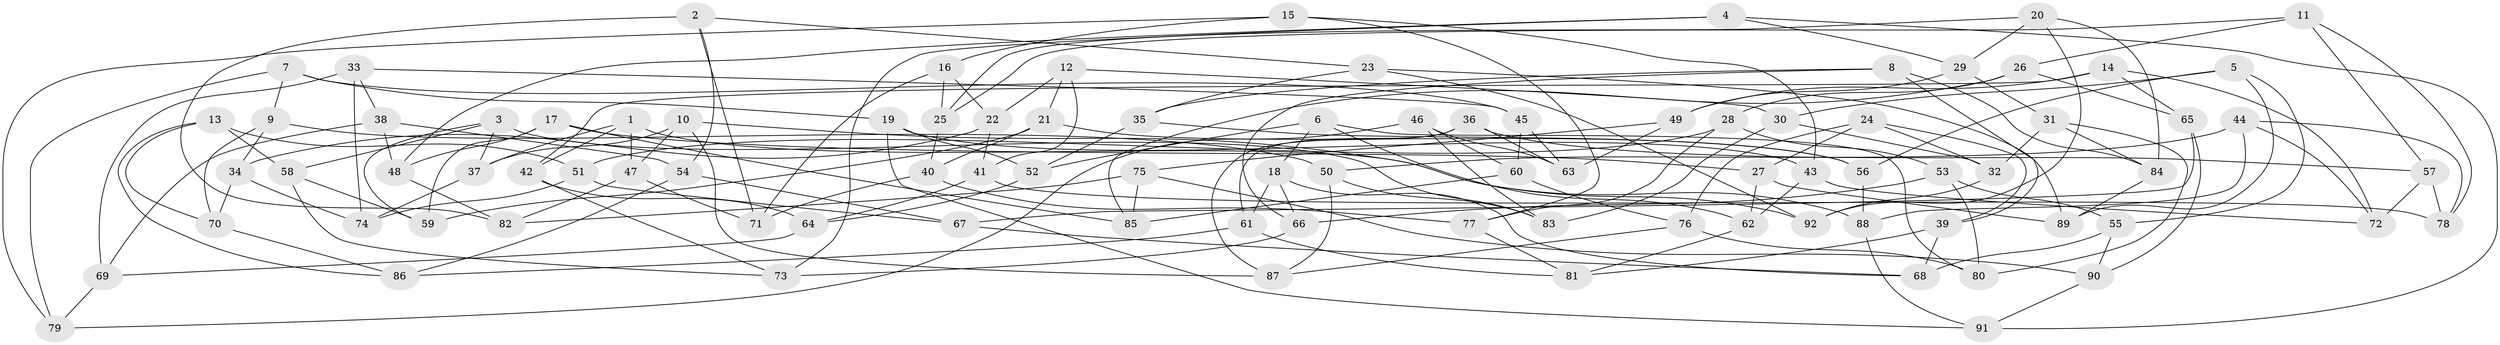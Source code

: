 // Generated by graph-tools (version 1.1) at 2025/26/03/09/25 03:26:55]
// undirected, 92 vertices, 184 edges
graph export_dot {
graph [start="1"]
  node [color=gray90,style=filled];
  1;
  2;
  3;
  4;
  5;
  6;
  7;
  8;
  9;
  10;
  11;
  12;
  13;
  14;
  15;
  16;
  17;
  18;
  19;
  20;
  21;
  22;
  23;
  24;
  25;
  26;
  27;
  28;
  29;
  30;
  31;
  32;
  33;
  34;
  35;
  36;
  37;
  38;
  39;
  40;
  41;
  42;
  43;
  44;
  45;
  46;
  47;
  48;
  49;
  50;
  51;
  52;
  53;
  54;
  55;
  56;
  57;
  58;
  59;
  60;
  61;
  62;
  63;
  64;
  65;
  66;
  67;
  68;
  69;
  70;
  71;
  72;
  73;
  74;
  75;
  76;
  77;
  78;
  79;
  80;
  81;
  82;
  83;
  84;
  85;
  86;
  87;
  88;
  89;
  90;
  91;
  92;
  1 -- 42;
  1 -- 47;
  1 -- 88;
  1 -- 37;
  2 -- 71;
  2 -- 54;
  2 -- 82;
  2 -- 23;
  3 -- 58;
  3 -- 83;
  3 -- 59;
  3 -- 37;
  4 -- 91;
  4 -- 29;
  4 -- 73;
  4 -- 48;
  5 -- 89;
  5 -- 30;
  5 -- 55;
  5 -- 56;
  6 -- 62;
  6 -- 18;
  6 -- 80;
  6 -- 52;
  7 -- 19;
  7 -- 79;
  7 -- 45;
  7 -- 9;
  8 -- 35;
  8 -- 66;
  8 -- 84;
  8 -- 39;
  9 -- 34;
  9 -- 70;
  9 -- 50;
  10 -- 47;
  10 -- 92;
  10 -- 37;
  10 -- 87;
  11 -- 25;
  11 -- 57;
  11 -- 26;
  11 -- 78;
  12 -- 22;
  12 -- 21;
  12 -- 30;
  12 -- 41;
  13 -- 70;
  13 -- 86;
  13 -- 51;
  13 -- 58;
  14 -- 72;
  14 -- 42;
  14 -- 65;
  14 -- 49;
  15 -- 79;
  15 -- 43;
  15 -- 77;
  15 -- 16;
  16 -- 25;
  16 -- 71;
  16 -- 22;
  17 -- 85;
  17 -- 59;
  17 -- 27;
  17 -- 48;
  18 -- 61;
  18 -- 68;
  18 -- 66;
  19 -- 91;
  19 -- 43;
  19 -- 52;
  20 -- 29;
  20 -- 25;
  20 -- 84;
  20 -- 92;
  21 -- 56;
  21 -- 40;
  21 -- 59;
  22 -- 34;
  22 -- 41;
  23 -- 89;
  23 -- 92;
  23 -- 35;
  24 -- 76;
  24 -- 32;
  24 -- 27;
  24 -- 39;
  25 -- 40;
  26 -- 85;
  26 -- 65;
  26 -- 28;
  27 -- 62;
  27 -- 89;
  28 -- 77;
  28 -- 51;
  28 -- 53;
  29 -- 49;
  29 -- 31;
  30 -- 83;
  30 -- 32;
  31 -- 32;
  31 -- 80;
  31 -- 84;
  32 -- 92;
  33 -- 38;
  33 -- 45;
  33 -- 74;
  33 -- 69;
  34 -- 74;
  34 -- 70;
  35 -- 52;
  35 -- 56;
  36 -- 87;
  36 -- 61;
  36 -- 63;
  36 -- 57;
  37 -- 74;
  38 -- 54;
  38 -- 48;
  38 -- 69;
  39 -- 81;
  39 -- 68;
  40 -- 77;
  40 -- 71;
  41 -- 78;
  41 -- 64;
  42 -- 73;
  42 -- 64;
  43 -- 72;
  43 -- 62;
  44 -- 78;
  44 -- 50;
  44 -- 88;
  44 -- 72;
  45 -- 60;
  45 -- 63;
  46 -- 60;
  46 -- 79;
  46 -- 83;
  46 -- 63;
  47 -- 82;
  47 -- 71;
  48 -- 82;
  49 -- 63;
  49 -- 75;
  50 -- 83;
  50 -- 87;
  51 -- 74;
  51 -- 67;
  52 -- 64;
  53 -- 66;
  53 -- 55;
  53 -- 80;
  54 -- 86;
  54 -- 67;
  55 -- 68;
  55 -- 90;
  56 -- 88;
  57 -- 78;
  57 -- 72;
  58 -- 73;
  58 -- 59;
  60 -- 76;
  60 -- 85;
  61 -- 86;
  61 -- 81;
  62 -- 81;
  64 -- 69;
  65 -- 67;
  65 -- 90;
  66 -- 73;
  67 -- 68;
  69 -- 79;
  70 -- 86;
  75 -- 90;
  75 -- 85;
  75 -- 82;
  76 -- 80;
  76 -- 87;
  77 -- 81;
  84 -- 89;
  88 -- 91;
  90 -- 91;
}
